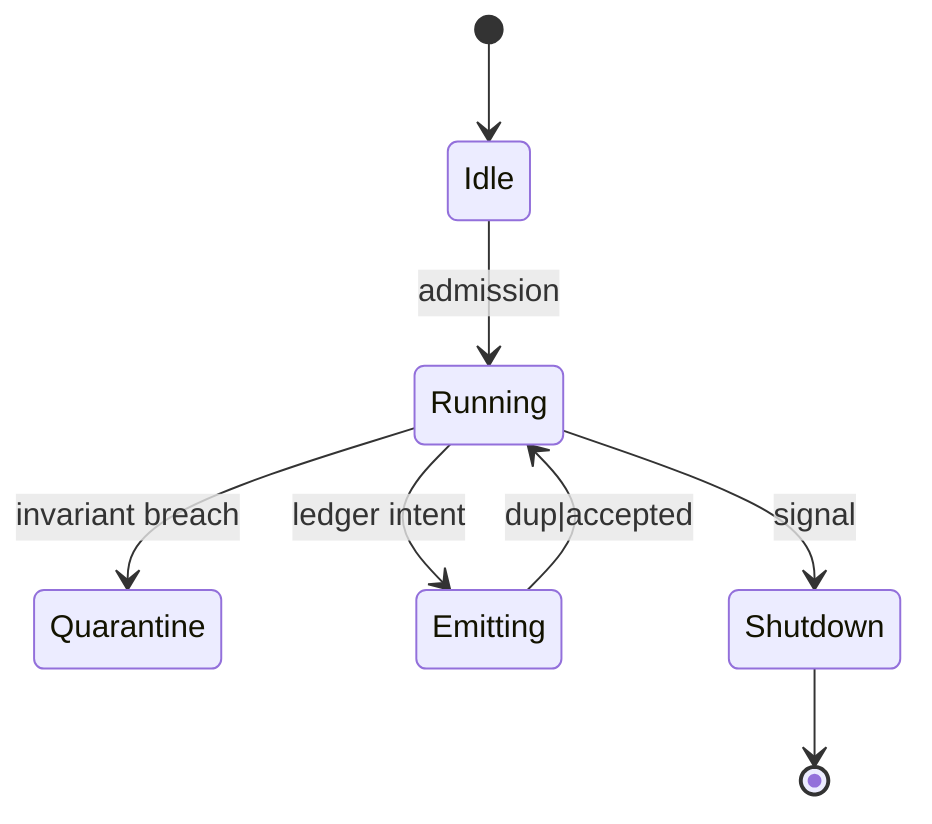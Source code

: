 stateDiagram-v2
  [*] --> Idle
  Idle --> Running: admission
  Running --> Quarantine: invariant breach
  Running --> Emitting: ledger intent
  Emitting --> Running: dup|accepted
  Running --> Shutdown: signal
  Shutdown --> [*]